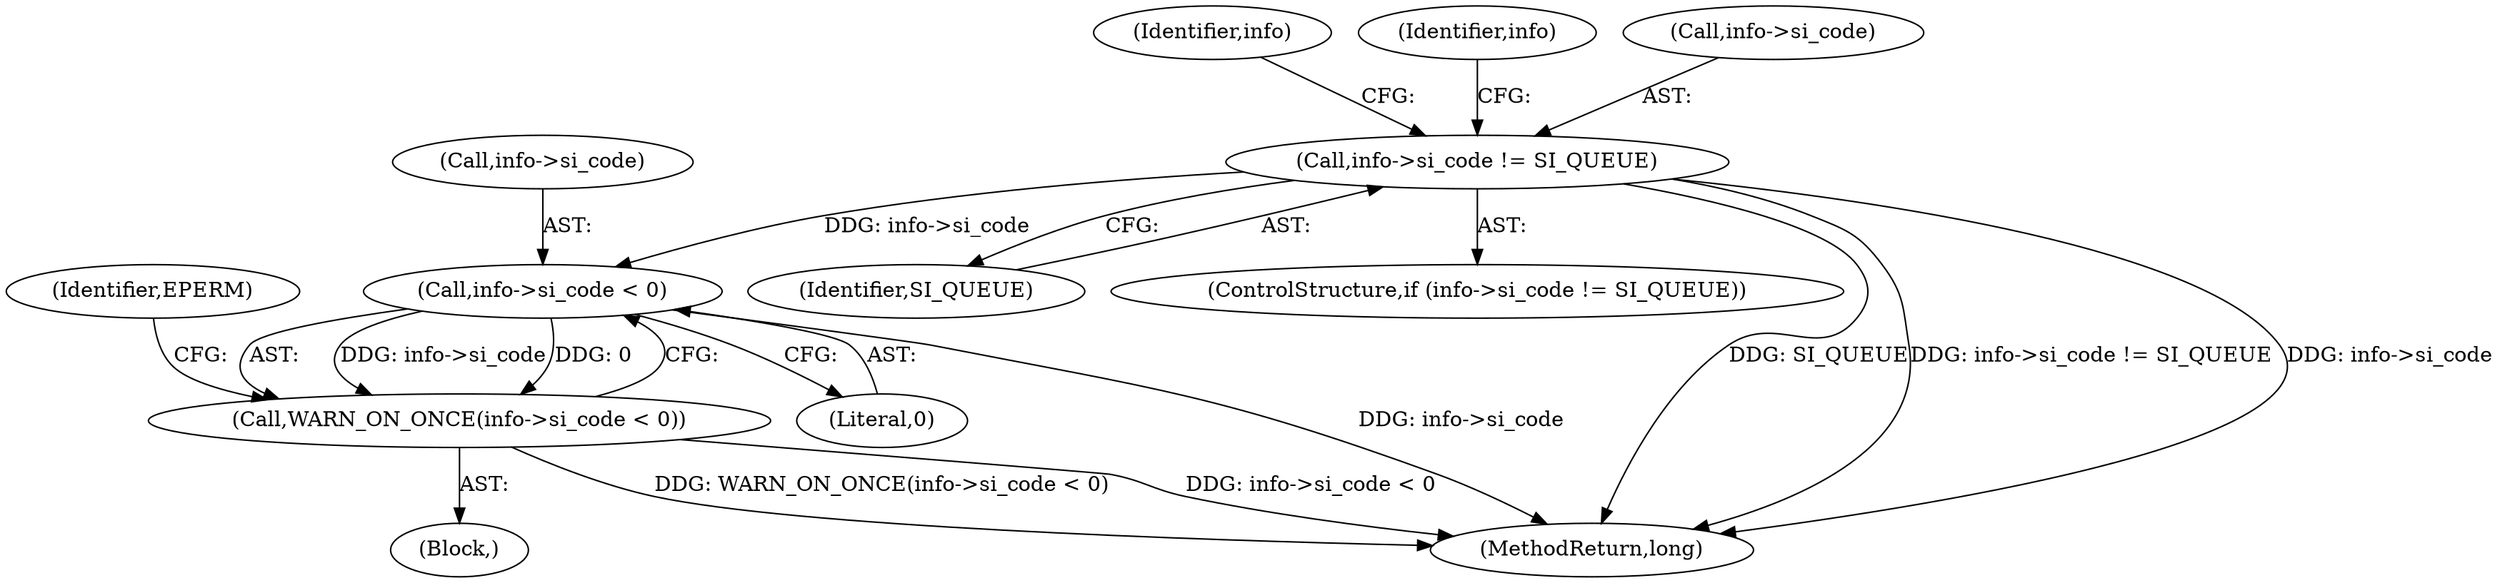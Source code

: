 digraph "0_linux_da48524eb20662618854bb3df2db01fc65f3070c_0@pointer" {
"1000121" [label="(Call,info->si_code != SI_QUEUE)"];
"1000128" [label="(Call,info->si_code < 0)"];
"1000127" [label="(Call,WARN_ON_ONCE(info->si_code < 0))"];
"1000135" [label="(Identifier,EPERM)"];
"1000121" [label="(Call,info->si_code != SI_QUEUE)"];
"1000138" [label="(Identifier,info)"];
"1000129" [label="(Call,info->si_code)"];
"1000132" [label="(Literal,0)"];
"1000130" [label="(Identifier,info)"];
"1000126" [label="(Block,)"];
"1000125" [label="(Identifier,SI_QUEUE)"];
"1000128" [label="(Call,info->si_code < 0)"];
"1000122" [label="(Call,info->si_code)"];
"1000120" [label="(ControlStructure,if (info->si_code != SI_QUEUE))"];
"1000147" [label="(MethodReturn,long)"];
"1000127" [label="(Call,WARN_ON_ONCE(info->si_code < 0))"];
"1000121" -> "1000120"  [label="AST: "];
"1000121" -> "1000125"  [label="CFG: "];
"1000122" -> "1000121"  [label="AST: "];
"1000125" -> "1000121"  [label="AST: "];
"1000130" -> "1000121"  [label="CFG: "];
"1000138" -> "1000121"  [label="CFG: "];
"1000121" -> "1000147"  [label="DDG: SI_QUEUE"];
"1000121" -> "1000147"  [label="DDG: info->si_code != SI_QUEUE"];
"1000121" -> "1000147"  [label="DDG: info->si_code"];
"1000121" -> "1000128"  [label="DDG: info->si_code"];
"1000128" -> "1000127"  [label="AST: "];
"1000128" -> "1000132"  [label="CFG: "];
"1000129" -> "1000128"  [label="AST: "];
"1000132" -> "1000128"  [label="AST: "];
"1000127" -> "1000128"  [label="CFG: "];
"1000128" -> "1000147"  [label="DDG: info->si_code"];
"1000128" -> "1000127"  [label="DDG: info->si_code"];
"1000128" -> "1000127"  [label="DDG: 0"];
"1000127" -> "1000126"  [label="AST: "];
"1000135" -> "1000127"  [label="CFG: "];
"1000127" -> "1000147"  [label="DDG: WARN_ON_ONCE(info->si_code < 0)"];
"1000127" -> "1000147"  [label="DDG: info->si_code < 0"];
}
